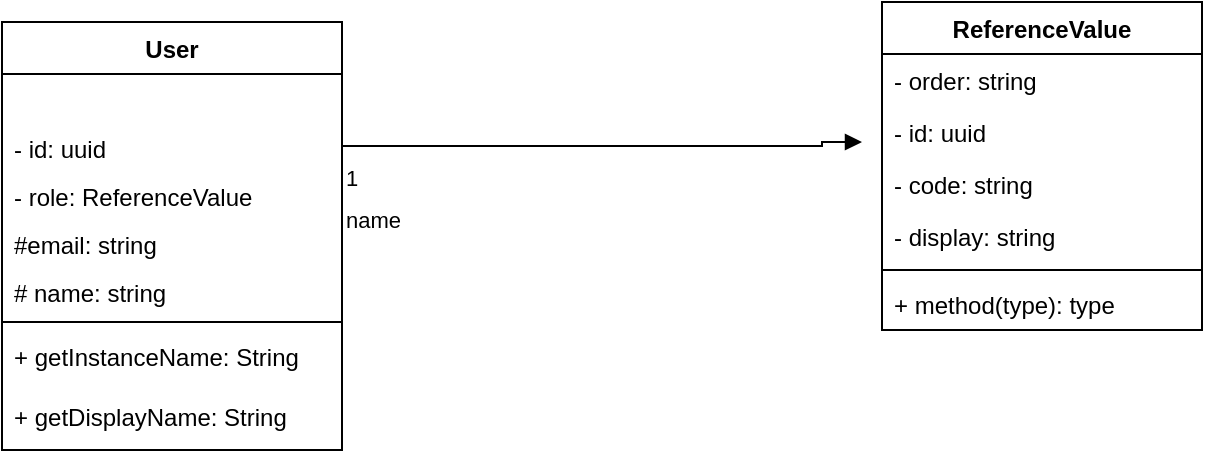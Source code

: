 <mxfile version="25.0.3">
  <diagram name="Page-1" id="n4hti85O488jkPjD9qs8">
    <mxGraphModel dx="1105" dy="549" grid="1" gridSize="10" guides="1" tooltips="1" connect="1" arrows="1" fold="1" page="1" pageScale="1" pageWidth="850" pageHeight="1100" background="#ffffff" math="0" shadow="0">
      <root>
        <mxCell id="0" />
        <mxCell id="1" parent="0" />
        <mxCell id="vKj8PddvWBOC7PmSWlSQ-1" value="User" style="swimlane;fontStyle=1;align=center;verticalAlign=top;childLayout=stackLayout;horizontal=1;startSize=26;horizontalStack=0;resizeParent=1;resizeParentMax=0;resizeLast=0;collapsible=1;marginBottom=0;whiteSpace=wrap;html=1;" parent="1" vertex="1">
          <mxGeometry x="80" y="50" width="170" height="214" as="geometry">
            <mxRectangle x="80" y="50" width="70" height="30" as="alternateBounds" />
          </mxGeometry>
        </mxCell>
        <mxCell id="RmsO1vWD08XXnm8qSQZD-24" style="text;strokeColor=none;fillColor=none;align=left;verticalAlign=top;spacingLeft=4;spacingRight=4;overflow=hidden;rotatable=0;points=[[0,0.5],[1,0.5]];portConstraint=eastwest;whiteSpace=wrap;html=1;" vertex="1" parent="vKj8PddvWBOC7PmSWlSQ-1">
          <mxGeometry y="26" width="170" height="24" as="geometry" />
        </mxCell>
        <mxCell id="RmsO1vWD08XXnm8qSQZD-3" value="- id: uuid" style="text;strokeColor=none;fillColor=none;align=left;verticalAlign=top;spacingLeft=4;spacingRight=4;overflow=hidden;rotatable=0;points=[[0,0.5],[1,0.5]];portConstraint=eastwest;whiteSpace=wrap;html=1;" vertex="1" parent="vKj8PddvWBOC7PmSWlSQ-1">
          <mxGeometry y="50" width="170" height="24" as="geometry" />
        </mxCell>
        <mxCell id="RmsO1vWD08XXnm8qSQZD-4" value="- role: ReferenceValue" style="text;strokeColor=none;fillColor=none;align=left;verticalAlign=top;spacingLeft=4;spacingRight=4;overflow=hidden;rotatable=0;points=[[0,0.5],[1,0.5]];portConstraint=eastwest;whiteSpace=wrap;html=1;" vertex="1" parent="vKj8PddvWBOC7PmSWlSQ-1">
          <mxGeometry y="74" width="170" height="24" as="geometry" />
        </mxCell>
        <mxCell id="RmsO1vWD08XXnm8qSQZD-5" value="#email: string" style="text;strokeColor=none;fillColor=none;align=left;verticalAlign=top;spacingLeft=4;spacingRight=4;overflow=hidden;rotatable=0;points=[[0,0.5],[1,0.5]];portConstraint=eastwest;whiteSpace=wrap;html=1;" vertex="1" parent="vKj8PddvWBOC7PmSWlSQ-1">
          <mxGeometry y="98" width="170" height="24" as="geometry" />
        </mxCell>
        <mxCell id="vKj8PddvWBOC7PmSWlSQ-2" value="# name: string&lt;table&gt;&lt;tbody&gt;&lt;tr&gt;&lt;td&gt;&lt;br&gt;&lt;/td&gt;&lt;td&gt;&lt;br&gt;&lt;/td&gt;&lt;/tr&gt;&lt;tr&gt;&lt;td&gt;&lt;br&gt;&lt;/td&gt;&lt;td&gt;&lt;br&gt;&lt;/td&gt;&lt;/tr&gt;&lt;tr&gt;&lt;td&gt;&lt;br&gt;&lt;/td&gt;&lt;td&gt;&lt;br&gt;&lt;/td&gt;&lt;/tr&gt;&lt;/tbody&gt;&lt;/table&gt;" style="text;strokeColor=none;fillColor=none;align=left;verticalAlign=top;spacingLeft=4;spacingRight=4;overflow=hidden;rotatable=0;points=[[0,0.5],[1,0.5]];portConstraint=eastwest;whiteSpace=wrap;html=1;" parent="vKj8PddvWBOC7PmSWlSQ-1" vertex="1">
          <mxGeometry y="122" width="170" height="24" as="geometry" />
        </mxCell>
        <mxCell id="vKj8PddvWBOC7PmSWlSQ-3" value="" style="line;strokeWidth=1;fillColor=none;align=left;verticalAlign=middle;spacingTop=-1;spacingLeft=3;spacingRight=3;rotatable=0;labelPosition=right;points=[];portConstraint=eastwest;strokeColor=inherit;" parent="vKj8PddvWBOC7PmSWlSQ-1" vertex="1">
          <mxGeometry y="146" width="170" height="8" as="geometry" />
        </mxCell>
        <mxCell id="RmsO1vWD08XXnm8qSQZD-2" value="+ getInstanceName: String" style="text;strokeColor=none;fillColor=none;align=left;verticalAlign=top;spacingLeft=4;spacingRight=4;overflow=hidden;rotatable=0;points=[[0,0.5],[1,0.5]];portConstraint=eastwest;whiteSpace=wrap;html=1;" vertex="1" parent="vKj8PddvWBOC7PmSWlSQ-1">
          <mxGeometry y="154" width="170" height="30" as="geometry" />
        </mxCell>
        <mxCell id="vKj8PddvWBOC7PmSWlSQ-4" value="+ getDisplayName: String" style="text;strokeColor=none;fillColor=none;align=left;verticalAlign=top;spacingLeft=4;spacingRight=4;overflow=hidden;rotatable=0;points=[[0,0.5],[1,0.5]];portConstraint=eastwest;whiteSpace=wrap;html=1;" parent="vKj8PddvWBOC7PmSWlSQ-1" vertex="1">
          <mxGeometry y="184" width="170" height="30" as="geometry" />
        </mxCell>
        <mxCell id="RmsO1vWD08XXnm8qSQZD-6" value="name" style="endArrow=block;endFill=1;html=1;edgeStyle=orthogonalEdgeStyle;align=left;verticalAlign=top;rounded=0;exitX=1;exitY=0.5;exitDx=0;exitDy=0;" edge="1" parent="1" source="RmsO1vWD08XXnm8qSQZD-4">
          <mxGeometry x="-1" relative="1" as="geometry">
            <mxPoint x="200" y="170" as="sourcePoint" />
            <mxPoint x="510" y="110" as="targetPoint" />
            <Array as="points">
              <mxPoint x="490" y="112" />
              <mxPoint x="490" y="110" />
            </Array>
          </mxGeometry>
        </mxCell>
        <mxCell id="RmsO1vWD08XXnm8qSQZD-7" value="1" style="edgeLabel;resizable=0;html=1;align=left;verticalAlign=bottom;" connectable="0" vertex="1" parent="RmsO1vWD08XXnm8qSQZD-6">
          <mxGeometry x="-1" relative="1" as="geometry" />
        </mxCell>
        <mxCell id="RmsO1vWD08XXnm8qSQZD-8" value="ReferenceValue" style="swimlane;fontStyle=1;align=center;verticalAlign=top;childLayout=stackLayout;horizontal=1;startSize=26;horizontalStack=0;resizeParent=1;resizeParentMax=0;resizeLast=0;collapsible=1;marginBottom=0;whiteSpace=wrap;html=1;" vertex="1" parent="1">
          <mxGeometry x="520" y="40" width="160" height="164" as="geometry">
            <mxRectangle x="520" y="40" width="130" height="30" as="alternateBounds" />
          </mxGeometry>
        </mxCell>
        <mxCell id="RmsO1vWD08XXnm8qSQZD-21" value="- order: string" style="text;strokeColor=none;fillColor=none;align=left;verticalAlign=top;spacingLeft=4;spacingRight=4;overflow=hidden;rotatable=0;points=[[0,0.5],[1,0.5]];portConstraint=eastwest;whiteSpace=wrap;html=1;" vertex="1" parent="RmsO1vWD08XXnm8qSQZD-8">
          <mxGeometry y="26" width="160" height="26" as="geometry" />
        </mxCell>
        <mxCell id="RmsO1vWD08XXnm8qSQZD-9" value="- id: uuid" style="text;strokeColor=none;fillColor=none;align=left;verticalAlign=top;spacingLeft=4;spacingRight=4;overflow=hidden;rotatable=0;points=[[0,0.5],[1,0.5]];portConstraint=eastwest;whiteSpace=wrap;html=1;" vertex="1" parent="RmsO1vWD08XXnm8qSQZD-8">
          <mxGeometry y="52" width="160" height="26" as="geometry" />
        </mxCell>
        <mxCell id="RmsO1vWD08XXnm8qSQZD-22" value="- code: string" style="text;strokeColor=none;fillColor=none;align=left;verticalAlign=top;spacingLeft=4;spacingRight=4;overflow=hidden;rotatable=0;points=[[0,0.5],[1,0.5]];portConstraint=eastwest;whiteSpace=wrap;html=1;" vertex="1" parent="RmsO1vWD08XXnm8qSQZD-8">
          <mxGeometry y="78" width="160" height="26" as="geometry" />
        </mxCell>
        <mxCell id="RmsO1vWD08XXnm8qSQZD-23" value="- display: string" style="text;strokeColor=none;fillColor=none;align=left;verticalAlign=top;spacingLeft=4;spacingRight=4;overflow=hidden;rotatable=0;points=[[0,0.5],[1,0.5]];portConstraint=eastwest;whiteSpace=wrap;html=1;" vertex="1" parent="RmsO1vWD08XXnm8qSQZD-8">
          <mxGeometry y="104" width="160" height="26" as="geometry" />
        </mxCell>
        <mxCell id="RmsO1vWD08XXnm8qSQZD-10" value="" style="line;strokeWidth=1;fillColor=none;align=left;verticalAlign=middle;spacingTop=-1;spacingLeft=3;spacingRight=3;rotatable=0;labelPosition=right;points=[];portConstraint=eastwest;strokeColor=inherit;" vertex="1" parent="RmsO1vWD08XXnm8qSQZD-8">
          <mxGeometry y="130" width="160" height="8" as="geometry" />
        </mxCell>
        <mxCell id="RmsO1vWD08XXnm8qSQZD-11" value="+ method(type): type" style="text;strokeColor=none;fillColor=none;align=left;verticalAlign=top;spacingLeft=4;spacingRight=4;overflow=hidden;rotatable=0;points=[[0,0.5],[1,0.5]];portConstraint=eastwest;whiteSpace=wrap;html=1;" vertex="1" parent="RmsO1vWD08XXnm8qSQZD-8">
          <mxGeometry y="138" width="160" height="26" as="geometry" />
        </mxCell>
      </root>
    </mxGraphModel>
  </diagram>
</mxfile>
